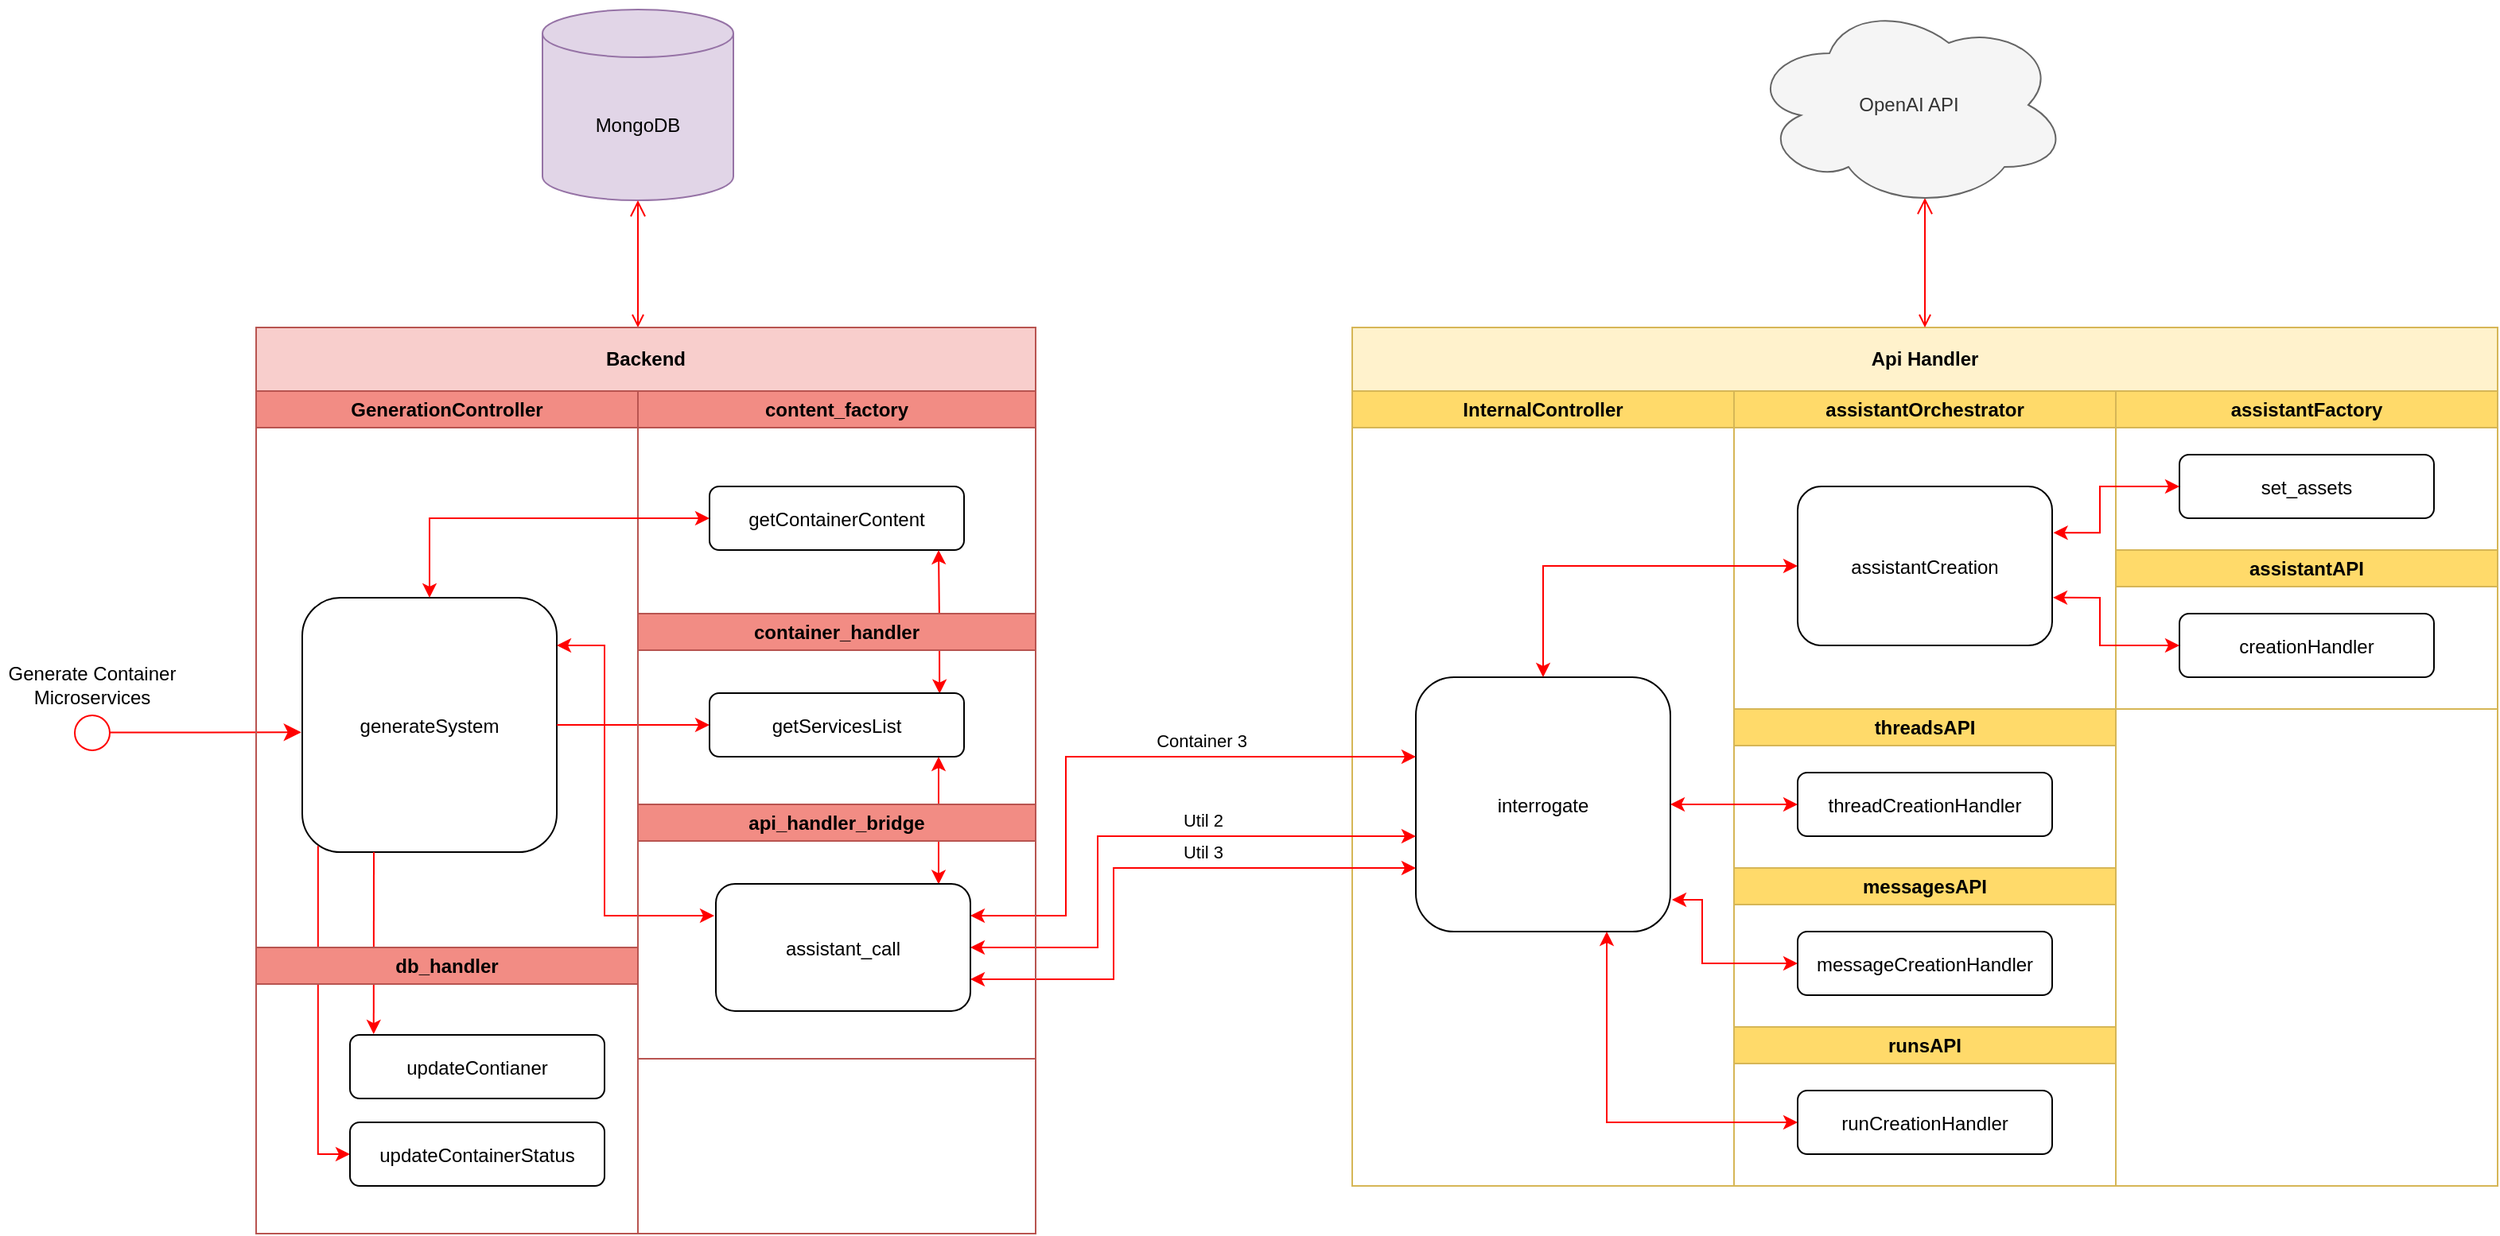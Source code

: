 <mxfile version="24.6.4" type="device">
  <diagram name="Pagina-1" id="V_HNO9k4999z6F_fTRKg">
    <mxGraphModel dx="1050" dy="1652" grid="1" gridSize="10" guides="1" tooltips="1" connect="1" arrows="1" fold="1" page="1" pageScale="1" pageWidth="827" pageHeight="1169" math="0" shadow="0">
      <root>
        <mxCell id="0" />
        <mxCell id="1" parent="0" />
        <mxCell id="HBmwAiEKgiXEF_s0nJef-27" value="" style="ellipse;shape=startState;fillColor=#FFFFFF;strokeColor=#ff0000;" parent="1" vertex="1">
          <mxGeometry x="473" y="360" width="30" height="30" as="geometry" />
        </mxCell>
        <mxCell id="HBmwAiEKgiXEF_s0nJef-28" value="" style="edgeStyle=elbowEdgeStyle;elbow=horizontal;verticalAlign=bottom;endArrow=classic;endSize=8;strokeColor=#FF0000;endFill=1;rounded=0;entryX=-0.004;entryY=0.529;entryDx=0;entryDy=0;exitX=0.872;exitY=0.492;exitDx=0;exitDy=0;exitPerimeter=0;entryPerimeter=0;" parent="1" source="HBmwAiEKgiXEF_s0nJef-27" target="HBmwAiEKgiXEF_s0nJef-19" edge="1">
          <mxGeometry x="1540" y="160" as="geometry">
            <mxPoint x="200" y="400" as="targetPoint" />
          </mxGeometry>
        </mxCell>
        <mxCell id="HBmwAiEKgiXEF_s0nJef-29" value="Generate Container Microservices" style="text;html=1;align=center;verticalAlign=middle;whiteSpace=wrap;rounded=0;" parent="1" vertex="1">
          <mxGeometry x="430" y="330" width="116" height="30" as="geometry" />
        </mxCell>
        <mxCell id="HBmwAiEKgiXEF_s0nJef-45" value="Api Handler" style="swimlane;whiteSpace=wrap;startSize=40;fillColor=#fff2cc;strokeColor=#d6b656;" parent="1" vertex="1">
          <mxGeometry x="1280" y="120" width="720" height="540" as="geometry" />
        </mxCell>
        <mxCell id="HBmwAiEKgiXEF_s0nJef-46" value="InternalController" style="swimlane;whiteSpace=wrap;html=1;fillColor=#ffda6a;strokeColor=#d6b656;" parent="HBmwAiEKgiXEF_s0nJef-45" vertex="1">
          <mxGeometry y="40" width="240" height="500" as="geometry" />
        </mxCell>
        <mxCell id="HBmwAiEKgiXEF_s0nJef-47" value="interrogate" style="rounded=1;glass=0;shadow=0;" parent="HBmwAiEKgiXEF_s0nJef-46" vertex="1">
          <mxGeometry x="40" y="180" width="160" height="160" as="geometry" />
        </mxCell>
        <mxCell id="HBmwAiEKgiXEF_s0nJef-48" value="assistantOrchestrator" style="swimlane;whiteSpace=wrap;html=1;startSize=23;fillColor=#ffda6a;strokeColor=#d6b656;" parent="HBmwAiEKgiXEF_s0nJef-45" vertex="1">
          <mxGeometry x="240" y="40" width="240" height="200" as="geometry" />
        </mxCell>
        <mxCell id="HBmwAiEKgiXEF_s0nJef-49" value="assistantCreation" style="rounded=1;" parent="HBmwAiEKgiXEF_s0nJef-48" vertex="1">
          <mxGeometry x="40" y="60" width="160" height="100" as="geometry" />
        </mxCell>
        <mxCell id="HBmwAiEKgiXEF_s0nJef-50" value="" style="edgeStyle=orthogonalEdgeStyle;rounded=0;orthogonalLoop=1;jettySize=auto;html=1;startArrow=classic;startFill=1;entryX=0;entryY=0.5;entryDx=0;entryDy=0;strokeColor=#ff0000;" parent="HBmwAiEKgiXEF_s0nJef-45" source="HBmwAiEKgiXEF_s0nJef-47" target="HBmwAiEKgiXEF_s0nJef-49" edge="1">
          <mxGeometry relative="1" as="geometry">
            <Array as="points">
              <mxPoint x="120" y="150" />
            </Array>
          </mxGeometry>
        </mxCell>
        <mxCell id="HBmwAiEKgiXEF_s0nJef-70" value="assistantFactory" style="swimlane;whiteSpace=wrap;html=1;startSize=23;fillColor=#ffda6a;strokeColor=#d6b656;" parent="HBmwAiEKgiXEF_s0nJef-45" vertex="1">
          <mxGeometry x="480" y="40" width="240" height="100" as="geometry" />
        </mxCell>
        <mxCell id="HBmwAiEKgiXEF_s0nJef-71" value="set_assets" style="rounded=1;" parent="HBmwAiEKgiXEF_s0nJef-70" vertex="1">
          <mxGeometry x="40" y="40" width="160" height="40" as="geometry" />
        </mxCell>
        <mxCell id="HBmwAiEKgiXEF_s0nJef-82" value="assistantAPI" style="swimlane;whiteSpace=wrap;html=1;startSize=23;fillColor=#FFDA6A;strokeColor=#d6b656;" parent="HBmwAiEKgiXEF_s0nJef-70" vertex="1">
          <mxGeometry y="100" width="240" height="100" as="geometry" />
        </mxCell>
        <mxCell id="HBmwAiEKgiXEF_s0nJef-83" value="creationHandler" style="rounded=1;" parent="HBmwAiEKgiXEF_s0nJef-82" vertex="1">
          <mxGeometry x="40" y="40" width="160" height="40" as="geometry" />
        </mxCell>
        <mxCell id="HBmwAiEKgiXEF_s0nJef-72" value="" style="edgeStyle=orthogonalEdgeStyle;rounded=0;orthogonalLoop=1;jettySize=auto;html=1;startArrow=classic;startFill=1;entryX=0;entryY=0.5;entryDx=0;entryDy=0;exitX=1.005;exitY=0.291;exitDx=0;exitDy=0;exitPerimeter=0;strokeColor=#ff0000;" parent="HBmwAiEKgiXEF_s0nJef-45" source="HBmwAiEKgiXEF_s0nJef-49" target="HBmwAiEKgiXEF_s0nJef-71" edge="1">
          <mxGeometry relative="1" as="geometry">
            <mxPoint x="450" y="110" as="sourcePoint" />
            <Array as="points">
              <mxPoint x="470" y="129" />
              <mxPoint x="470" y="100" />
            </Array>
          </mxGeometry>
        </mxCell>
        <mxCell id="HBmwAiEKgiXEF_s0nJef-86" value="" style="endArrow=classic;html=1;rounded=0;exitX=1.003;exitY=0.699;exitDx=0;exitDy=0;entryX=0;entryY=0.5;entryDx=0;entryDy=0;startArrow=classic;startFill=1;exitPerimeter=0;strokeColor=#ff0000;" parent="HBmwAiEKgiXEF_s0nJef-45" source="HBmwAiEKgiXEF_s0nJef-49" target="HBmwAiEKgiXEF_s0nJef-83" edge="1">
          <mxGeometry width="50" height="50" relative="1" as="geometry">
            <mxPoint x="470" y="240" as="sourcePoint" />
            <mxPoint x="470" y="280" as="targetPoint" />
            <Array as="points">
              <mxPoint x="470" y="170" />
              <mxPoint x="470" y="200" />
            </Array>
          </mxGeometry>
        </mxCell>
        <mxCell id="HBmwAiEKgiXEF_s0nJef-89" value="threadsAPI" style="swimlane;whiteSpace=wrap;html=1;startSize=23;fillColor=#ffda6a;strokeColor=#d6b656;" parent="HBmwAiEKgiXEF_s0nJef-45" vertex="1">
          <mxGeometry x="240" y="240" width="240" height="100" as="geometry" />
        </mxCell>
        <mxCell id="HBmwAiEKgiXEF_s0nJef-90" value="threadCreationHandler" style="rounded=1;" parent="HBmwAiEKgiXEF_s0nJef-89" vertex="1">
          <mxGeometry x="40" y="40" width="160" height="40" as="geometry" />
        </mxCell>
        <mxCell id="HBmwAiEKgiXEF_s0nJef-97" style="edgeStyle=orthogonalEdgeStyle;rounded=0;orthogonalLoop=1;jettySize=auto;html=1;startArrow=classic;startFill=1;exitX=1;exitY=0.5;exitDx=0;exitDy=0;entryX=0;entryY=0.5;entryDx=0;entryDy=0;strokeColor=#ff0000;" parent="HBmwAiEKgiXEF_s0nJef-45" source="HBmwAiEKgiXEF_s0nJef-47" target="HBmwAiEKgiXEF_s0nJef-90" edge="1">
          <mxGeometry relative="1" as="geometry">
            <mxPoint x="200" y="163" as="sourcePoint" />
            <mxPoint x="280" y="300" as="targetPoint" />
            <Array as="points" />
          </mxGeometry>
        </mxCell>
        <mxCell id="HBmwAiEKgiXEF_s0nJef-98" value="messagesAPI" style="swimlane;whiteSpace=wrap;html=1;startSize=23;fillColor=#ffda6a;strokeColor=#d6b656;" parent="HBmwAiEKgiXEF_s0nJef-45" vertex="1">
          <mxGeometry x="240" y="340" width="240" height="100" as="geometry" />
        </mxCell>
        <mxCell id="HBmwAiEKgiXEF_s0nJef-99" value="messageCreationHandler" style="rounded=1;" parent="HBmwAiEKgiXEF_s0nJef-98" vertex="1">
          <mxGeometry x="40" y="40" width="160" height="40" as="geometry" />
        </mxCell>
        <mxCell id="HBmwAiEKgiXEF_s0nJef-102" value="runsAPI" style="swimlane;whiteSpace=wrap;html=1;startSize=23;fillColor=#ffda6a;strokeColor=#d6b656;" parent="HBmwAiEKgiXEF_s0nJef-45" vertex="1">
          <mxGeometry x="240" y="440" width="240" height="100" as="geometry" />
        </mxCell>
        <mxCell id="HBmwAiEKgiXEF_s0nJef-103" value="runCreationHandler" style="rounded=1;" parent="HBmwAiEKgiXEF_s0nJef-102" vertex="1">
          <mxGeometry x="40" y="40" width="160" height="40" as="geometry" />
        </mxCell>
        <mxCell id="HBmwAiEKgiXEF_s0nJef-106" style="edgeStyle=orthogonalEdgeStyle;rounded=0;orthogonalLoop=1;jettySize=auto;html=1;entryX=0;entryY=0.5;entryDx=0;entryDy=0;startArrow=classic;startFill=1;strokeColor=#ff0000;" parent="HBmwAiEKgiXEF_s0nJef-45" target="HBmwAiEKgiXEF_s0nJef-99" edge="1">
          <mxGeometry relative="1" as="geometry">
            <mxPoint x="201" y="360" as="sourcePoint" />
            <Array as="points">
              <mxPoint x="201" y="360" />
              <mxPoint x="220" y="360" />
              <mxPoint x="220" y="400" />
            </Array>
          </mxGeometry>
        </mxCell>
        <mxCell id="HBmwAiEKgiXEF_s0nJef-107" style="edgeStyle=orthogonalEdgeStyle;rounded=0;orthogonalLoop=1;jettySize=auto;html=1;exitX=0.75;exitY=1;exitDx=0;exitDy=0;entryX=0;entryY=0.5;entryDx=0;entryDy=0;startArrow=classic;startFill=1;strokeColor=#ff0000;" parent="HBmwAiEKgiXEF_s0nJef-45" source="HBmwAiEKgiXEF_s0nJef-47" target="HBmwAiEKgiXEF_s0nJef-103" edge="1">
          <mxGeometry relative="1" as="geometry">
            <Array as="points">
              <mxPoint x="160" y="500" />
            </Array>
          </mxGeometry>
        </mxCell>
        <mxCell id="HBmwAiEKgiXEF_s0nJef-88" style="edgeStyle=orthogonalEdgeStyle;rounded=0;orthogonalLoop=1;jettySize=auto;html=1;startArrow=classic;startFill=1;strokeColor=#ff0000;exitX=1;exitY=0.25;exitDx=0;exitDy=0;" parent="1" source="HBmwAiEKgiXEF_s0nJef-58" target="HBmwAiEKgiXEF_s0nJef-47" edge="1">
          <mxGeometry relative="1" as="geometry">
            <Array as="points">
              <mxPoint x="1100" y="490" />
              <mxPoint x="1100" y="390" />
            </Array>
            <mxPoint x="1040" y="480" as="sourcePoint" />
          </mxGeometry>
        </mxCell>
        <mxCell id="TZCX6PKl8QhE8YGvYeAs-3" value="Container 3" style="edgeLabel;html=1;align=center;verticalAlign=middle;resizable=0;points=[];" parent="HBmwAiEKgiXEF_s0nJef-88" vertex="1" connectable="0">
          <mxGeometry x="0.043" y="1" relative="1" as="geometry">
            <mxPoint x="47" y="-9" as="offset" />
          </mxGeometry>
        </mxCell>
        <mxCell id="HBmwAiEKgiXEF_s0nJef-114" value="" style="edgeStyle=elbowEdgeStyle;elbow=horizontal;verticalAlign=bottom;endArrow=open;endSize=8;strokeColor=#FF0000;endFill=1;rounded=0;startArrow=open;startFill=0;entryX=0.55;entryY=0.95;entryDx=0;entryDy=0;entryPerimeter=0;" parent="1" target="HBmwAiEKgiXEF_s0nJef-115" edge="1">
          <mxGeometry as="geometry">
            <mxPoint x="1930.0" y="240" as="targetPoint" />
            <mxPoint x="1640" y="120" as="sourcePoint" />
            <Array as="points">
              <mxPoint x="1640" y="80" />
            </Array>
          </mxGeometry>
        </mxCell>
        <mxCell id="HBmwAiEKgiXEF_s0nJef-115" value="OpenAI API" style="ellipse;shape=cloud;whiteSpace=wrap;html=1;fillColor=#f5f5f5;fontColor=#333333;strokeColor=#666666;" parent="1" vertex="1">
          <mxGeometry x="1530" y="-85" width="200" height="130" as="geometry" />
        </mxCell>
        <mxCell id="HBmwAiEKgiXEF_s0nJef-116" value="MongoDB" style="shape=cylinder3;whiteSpace=wrap;html=1;boundedLbl=1;backgroundOutline=1;size=15;fillColor=#e1d5e7;strokeColor=#9673a6;" parent="1" vertex="1">
          <mxGeometry x="771" y="-80" width="120" height="120" as="geometry" />
        </mxCell>
        <mxCell id="HBmwAiEKgiXEF_s0nJef-117" value="" style="edgeStyle=elbowEdgeStyle;elbow=horizontal;verticalAlign=bottom;endArrow=open;endSize=8;strokeColor=#FF0000;endFill=1;rounded=0;entryX=0.5;entryY=1;entryDx=0;entryDy=0;entryPerimeter=0;exitX=0.5;exitY=0;exitDx=0;exitDy=0;startArrow=open;startFill=0;" parent="1" target="HBmwAiEKgiXEF_s0nJef-116" edge="1">
          <mxGeometry x="1540" y="160" as="geometry">
            <mxPoint x="662" y="60" as="targetPoint" />
            <mxPoint x="831" y="120" as="sourcePoint" />
          </mxGeometry>
        </mxCell>
        <mxCell id="trTvAo_gEv-zIW7hR_rP-2" style="edgeStyle=orthogonalEdgeStyle;rounded=0;orthogonalLoop=1;jettySize=auto;html=1;startArrow=classic;startFill=1;strokeColor=#ff0000;exitX=1;exitY=0.5;exitDx=0;exitDy=0;" parent="1" source="HBmwAiEKgiXEF_s0nJef-58" edge="1">
          <mxGeometry relative="1" as="geometry">
            <Array as="points">
              <mxPoint x="1120" y="510" />
              <mxPoint x="1120" y="440" />
            </Array>
            <mxPoint x="1040" y="440" as="sourcePoint" />
            <mxPoint x="1320" y="440" as="targetPoint" />
          </mxGeometry>
        </mxCell>
        <mxCell id="trTvAo_gEv-zIW7hR_rP-3" value="Util 2" style="edgeLabel;html=1;align=center;verticalAlign=middle;resizable=0;points=[];" parent="trTvAo_gEv-zIW7hR_rP-2" vertex="1" connectable="0">
          <mxGeometry x="0.043" y="1" relative="1" as="geometry">
            <mxPoint x="33" y="-9" as="offset" />
          </mxGeometry>
        </mxCell>
        <mxCell id="RvfL_5_utD2zNhWa0duv-2" style="edgeStyle=orthogonalEdgeStyle;rounded=0;orthogonalLoop=1;jettySize=auto;html=1;startArrow=classic;startFill=1;strokeColor=#ff0000;exitX=1;exitY=0.75;exitDx=0;exitDy=0;entryX=0;entryY=0.75;entryDx=0;entryDy=0;" parent="1" source="HBmwAiEKgiXEF_s0nJef-58" target="HBmwAiEKgiXEF_s0nJef-47" edge="1">
          <mxGeometry relative="1" as="geometry">
            <Array as="points">
              <mxPoint x="1130" y="530" />
              <mxPoint x="1130" y="460" />
            </Array>
            <mxPoint x="1050" y="520" as="sourcePoint" />
            <mxPoint x="1330" y="460" as="targetPoint" />
          </mxGeometry>
        </mxCell>
        <mxCell id="RvfL_5_utD2zNhWa0duv-3" value="Util 3" style="edgeLabel;html=1;align=center;verticalAlign=middle;resizable=0;points=[];" parent="RvfL_5_utD2zNhWa0duv-2" vertex="1" connectable="0">
          <mxGeometry x="0.043" y="1" relative="1" as="geometry">
            <mxPoint x="33" y="-9" as="offset" />
          </mxGeometry>
        </mxCell>
        <mxCell id="HBmwAiEKgiXEF_s0nJef-17" value="Backend" style="swimlane;whiteSpace=wrap;startSize=40;fillColor=#f8cecc;strokeColor=#b85450;" parent="1" vertex="1">
          <mxGeometry x="591" y="120" width="490" height="570" as="geometry" />
        </mxCell>
        <mxCell id="HBmwAiEKgiXEF_s0nJef-42" value="GenerationController" style="swimlane;whiteSpace=wrap;html=1;fillColor=#f28c84;strokeColor=#b85450;startSize=23;" parent="HBmwAiEKgiXEF_s0nJef-17" vertex="1">
          <mxGeometry y="40" width="240" height="530" as="geometry">
            <mxRectangle y="40" width="150" height="30" as="alternateBounds" />
          </mxGeometry>
        </mxCell>
        <mxCell id="HBmwAiEKgiXEF_s0nJef-19" value="generateSystem" style="rounded=1;glass=0;shadow=0;" parent="HBmwAiEKgiXEF_s0nJef-42" vertex="1">
          <mxGeometry x="29" y="130" width="160" height="160" as="geometry" />
        </mxCell>
        <mxCell id="HBmwAiEKgiXEF_s0nJef-112" style="edgeStyle=orthogonalEdgeStyle;rounded=0;orthogonalLoop=1;jettySize=auto;html=1;strokeColor=#ff0000;entryX=0;entryY=0.5;entryDx=0;entryDy=0;exitX=0.062;exitY=0.976;exitDx=0;exitDy=0;exitPerimeter=0;entryPerimeter=0;" parent="HBmwAiEKgiXEF_s0nJef-42" source="HBmwAiEKgiXEF_s0nJef-19" target="HBmwAiEKgiXEF_s0nJef-109" edge="1">
          <mxGeometry relative="1" as="geometry">
            <mxPoint x="59" y="290" as="sourcePoint" />
            <mxPoint x="278.72" y="102.58" as="targetPoint" />
            <Array as="points">
              <mxPoint x="39" y="480" />
            </Array>
          </mxGeometry>
        </mxCell>
        <mxCell id="HBmwAiEKgiXEF_s0nJef-119" style="edgeStyle=orthogonalEdgeStyle;rounded=0;orthogonalLoop=1;jettySize=auto;html=1;strokeColor=#ff0000;entryX=0.093;entryY=-0.012;entryDx=0;entryDy=0;entryPerimeter=0;" parent="HBmwAiEKgiXEF_s0nJef-42" target="HBmwAiEKgiXEF_s0nJef-40" edge="1">
          <mxGeometry relative="1" as="geometry">
            <mxPoint x="74" y="290" as="sourcePoint" />
            <mxPoint x="289" y="410" as="targetPoint" />
            <Array as="points">
              <mxPoint x="74" y="290" />
              <mxPoint x="74" y="310" />
            </Array>
          </mxGeometry>
        </mxCell>
        <mxCell id="HBmwAiEKgiXEF_s0nJef-43" value="db_handler" style="swimlane;whiteSpace=wrap;html=1;fillColor=#f28c84;strokeColor=#b85450;rounded=0;" parent="HBmwAiEKgiXEF_s0nJef-42" vertex="1">
          <mxGeometry y="350" width="240" height="180" as="geometry" />
        </mxCell>
        <mxCell id="HBmwAiEKgiXEF_s0nJef-40" value="updateContianer" style="rounded=1;" parent="HBmwAiEKgiXEF_s0nJef-43" vertex="1">
          <mxGeometry x="59" y="55" width="160" height="40" as="geometry" />
        </mxCell>
        <mxCell id="HBmwAiEKgiXEF_s0nJef-109" value="updateContainerStatus" style="rounded=1;" parent="HBmwAiEKgiXEF_s0nJef-43" vertex="1">
          <mxGeometry x="59" y="110" width="160" height="40" as="geometry" />
        </mxCell>
        <mxCell id="HBmwAiEKgiXEF_s0nJef-69" style="edgeStyle=orthogonalEdgeStyle;rounded=0;orthogonalLoop=1;jettySize=auto;html=1;startArrow=classic;startFill=1;strokeColor=#ff0000;" parent="HBmwAiEKgiXEF_s0nJef-42" edge="1">
          <mxGeometry relative="1" as="geometry">
            <mxPoint x="189" y="160" as="sourcePoint" />
            <Array as="points">
              <mxPoint x="219" y="160" />
              <mxPoint x="219" y="330" />
            </Array>
            <mxPoint x="288" y="330" as="targetPoint" />
          </mxGeometry>
        </mxCell>
        <mxCell id="vmtj-mzX9C6tjBd2JJ_i-1" value="content_factory" style="swimlane;whiteSpace=wrap;html=1;fillColor=#f28c84;strokeColor=#b85450;" parent="HBmwAiEKgiXEF_s0nJef-17" vertex="1">
          <mxGeometry x="240" y="40" width="250" height="140" as="geometry" />
        </mxCell>
        <mxCell id="vmtj-mzX9C6tjBd2JJ_i-2" value="getContainerContent" style="rounded=1;" parent="vmtj-mzX9C6tjBd2JJ_i-1" vertex="1">
          <mxGeometry x="45" y="60" width="160" height="40" as="geometry" />
        </mxCell>
        <mxCell id="RvfL_5_utD2zNhWa0duv-7" style="edgeStyle=orthogonalEdgeStyle;rounded=0;orthogonalLoop=1;jettySize=auto;html=1;strokeColor=#ff0000;entryX=0.96;entryY=0.008;entryDx=0;entryDy=0;entryPerimeter=0;startArrow=classic;startFill=1;" parent="vmtj-mzX9C6tjBd2JJ_i-1" edge="1">
          <mxGeometry relative="1" as="geometry">
            <mxPoint x="189" y="100" as="sourcePoint" />
            <mxPoint x="189.6" y="190.32" as="targetPoint" />
            <Array as="points" />
          </mxGeometry>
        </mxCell>
        <mxCell id="TZCX6PKl8QhE8YGvYeAs-4" style="edgeStyle=orthogonalEdgeStyle;rounded=0;orthogonalLoop=1;jettySize=auto;html=1;startArrow=none;startFill=0;strokeColor=#ff0000;entryX=0;entryY=0.5;entryDx=0;entryDy=0;exitX=1;exitY=0.5;exitDx=0;exitDy=0;" parent="HBmwAiEKgiXEF_s0nJef-17" source="HBmwAiEKgiXEF_s0nJef-19" target="TZCX6PKl8QhE8YGvYeAs-2" edge="1">
          <mxGeometry relative="1" as="geometry">
            <mxPoint x="189" y="300" as="sourcePoint" />
            <Array as="points">
              <mxPoint x="269" y="250" />
              <mxPoint x="269" y="250" />
            </Array>
            <mxPoint x="108.5" y="430" as="targetPoint" />
          </mxGeometry>
        </mxCell>
        <mxCell id="vmtj-mzX9C6tjBd2JJ_i-7" style="edgeStyle=orthogonalEdgeStyle;rounded=0;orthogonalLoop=1;jettySize=auto;html=1;startArrow=classic;startFill=1;strokeColor=#ff0000;exitX=0.5;exitY=0;exitDx=0;exitDy=0;entryX=0;entryY=0.5;entryDx=0;entryDy=0;" parent="HBmwAiEKgiXEF_s0nJef-17" source="HBmwAiEKgiXEF_s0nJef-19" target="vmtj-mzX9C6tjBd2JJ_i-2" edge="1">
          <mxGeometry relative="1" as="geometry">
            <mxPoint x="189" y="130.05" as="sourcePoint" />
            <Array as="points">
              <mxPoint x="109" y="120" />
            </Array>
            <mxPoint x="269" y="130" as="targetPoint" />
          </mxGeometry>
        </mxCell>
        <mxCell id="TZCX6PKl8QhE8YGvYeAs-1" value="container_handler" style="swimlane;whiteSpace=wrap;html=1;fillColor=#f28c84;strokeColor=#B85450;startSize=23;" parent="HBmwAiEKgiXEF_s0nJef-17" vertex="1">
          <mxGeometry x="240" y="180" width="250" height="120" as="geometry" />
        </mxCell>
        <mxCell id="TZCX6PKl8QhE8YGvYeAs-2" value="getServicesList" style="rounded=1;" parent="TZCX6PKl8QhE8YGvYeAs-1" vertex="1">
          <mxGeometry x="45" y="50" width="160" height="40" as="geometry" />
        </mxCell>
        <mxCell id="RvfL_5_utD2zNhWa0duv-13" style="edgeStyle=orthogonalEdgeStyle;rounded=0;orthogonalLoop=1;jettySize=auto;html=1;strokeColor=#ff0000;entryX=0.881;entryY=0.004;entryDx=0;entryDy=0;entryPerimeter=0;startArrow=classic;startFill=1;" parent="TZCX6PKl8QhE8YGvYeAs-1" target="HBmwAiEKgiXEF_s0nJef-58" edge="1">
          <mxGeometry relative="1" as="geometry">
            <mxPoint x="189" y="90" as="sourcePoint" />
            <mxPoint x="189.6" y="180.32" as="targetPoint" />
            <Array as="points">
              <mxPoint x="189" y="90" />
              <mxPoint x="189" y="170" />
            </Array>
          </mxGeometry>
        </mxCell>
        <mxCell id="HBmwAiEKgiXEF_s0nJef-57" value="api_handler_bridge" style="swimlane;whiteSpace=wrap;html=1;fillColor=#f28c84;strokeColor=#B85450;" parent="HBmwAiEKgiXEF_s0nJef-17" vertex="1">
          <mxGeometry x="240" y="300" width="250" height="160" as="geometry">
            <mxRectangle x="240" y="300" width="140" height="30" as="alternateBounds" />
          </mxGeometry>
        </mxCell>
        <mxCell id="HBmwAiEKgiXEF_s0nJef-58" value="assistant_call" style="rounded=1;" parent="HBmwAiEKgiXEF_s0nJef-57" vertex="1">
          <mxGeometry x="49" y="50" width="160" height="80" as="geometry" />
        </mxCell>
      </root>
    </mxGraphModel>
  </diagram>
</mxfile>
